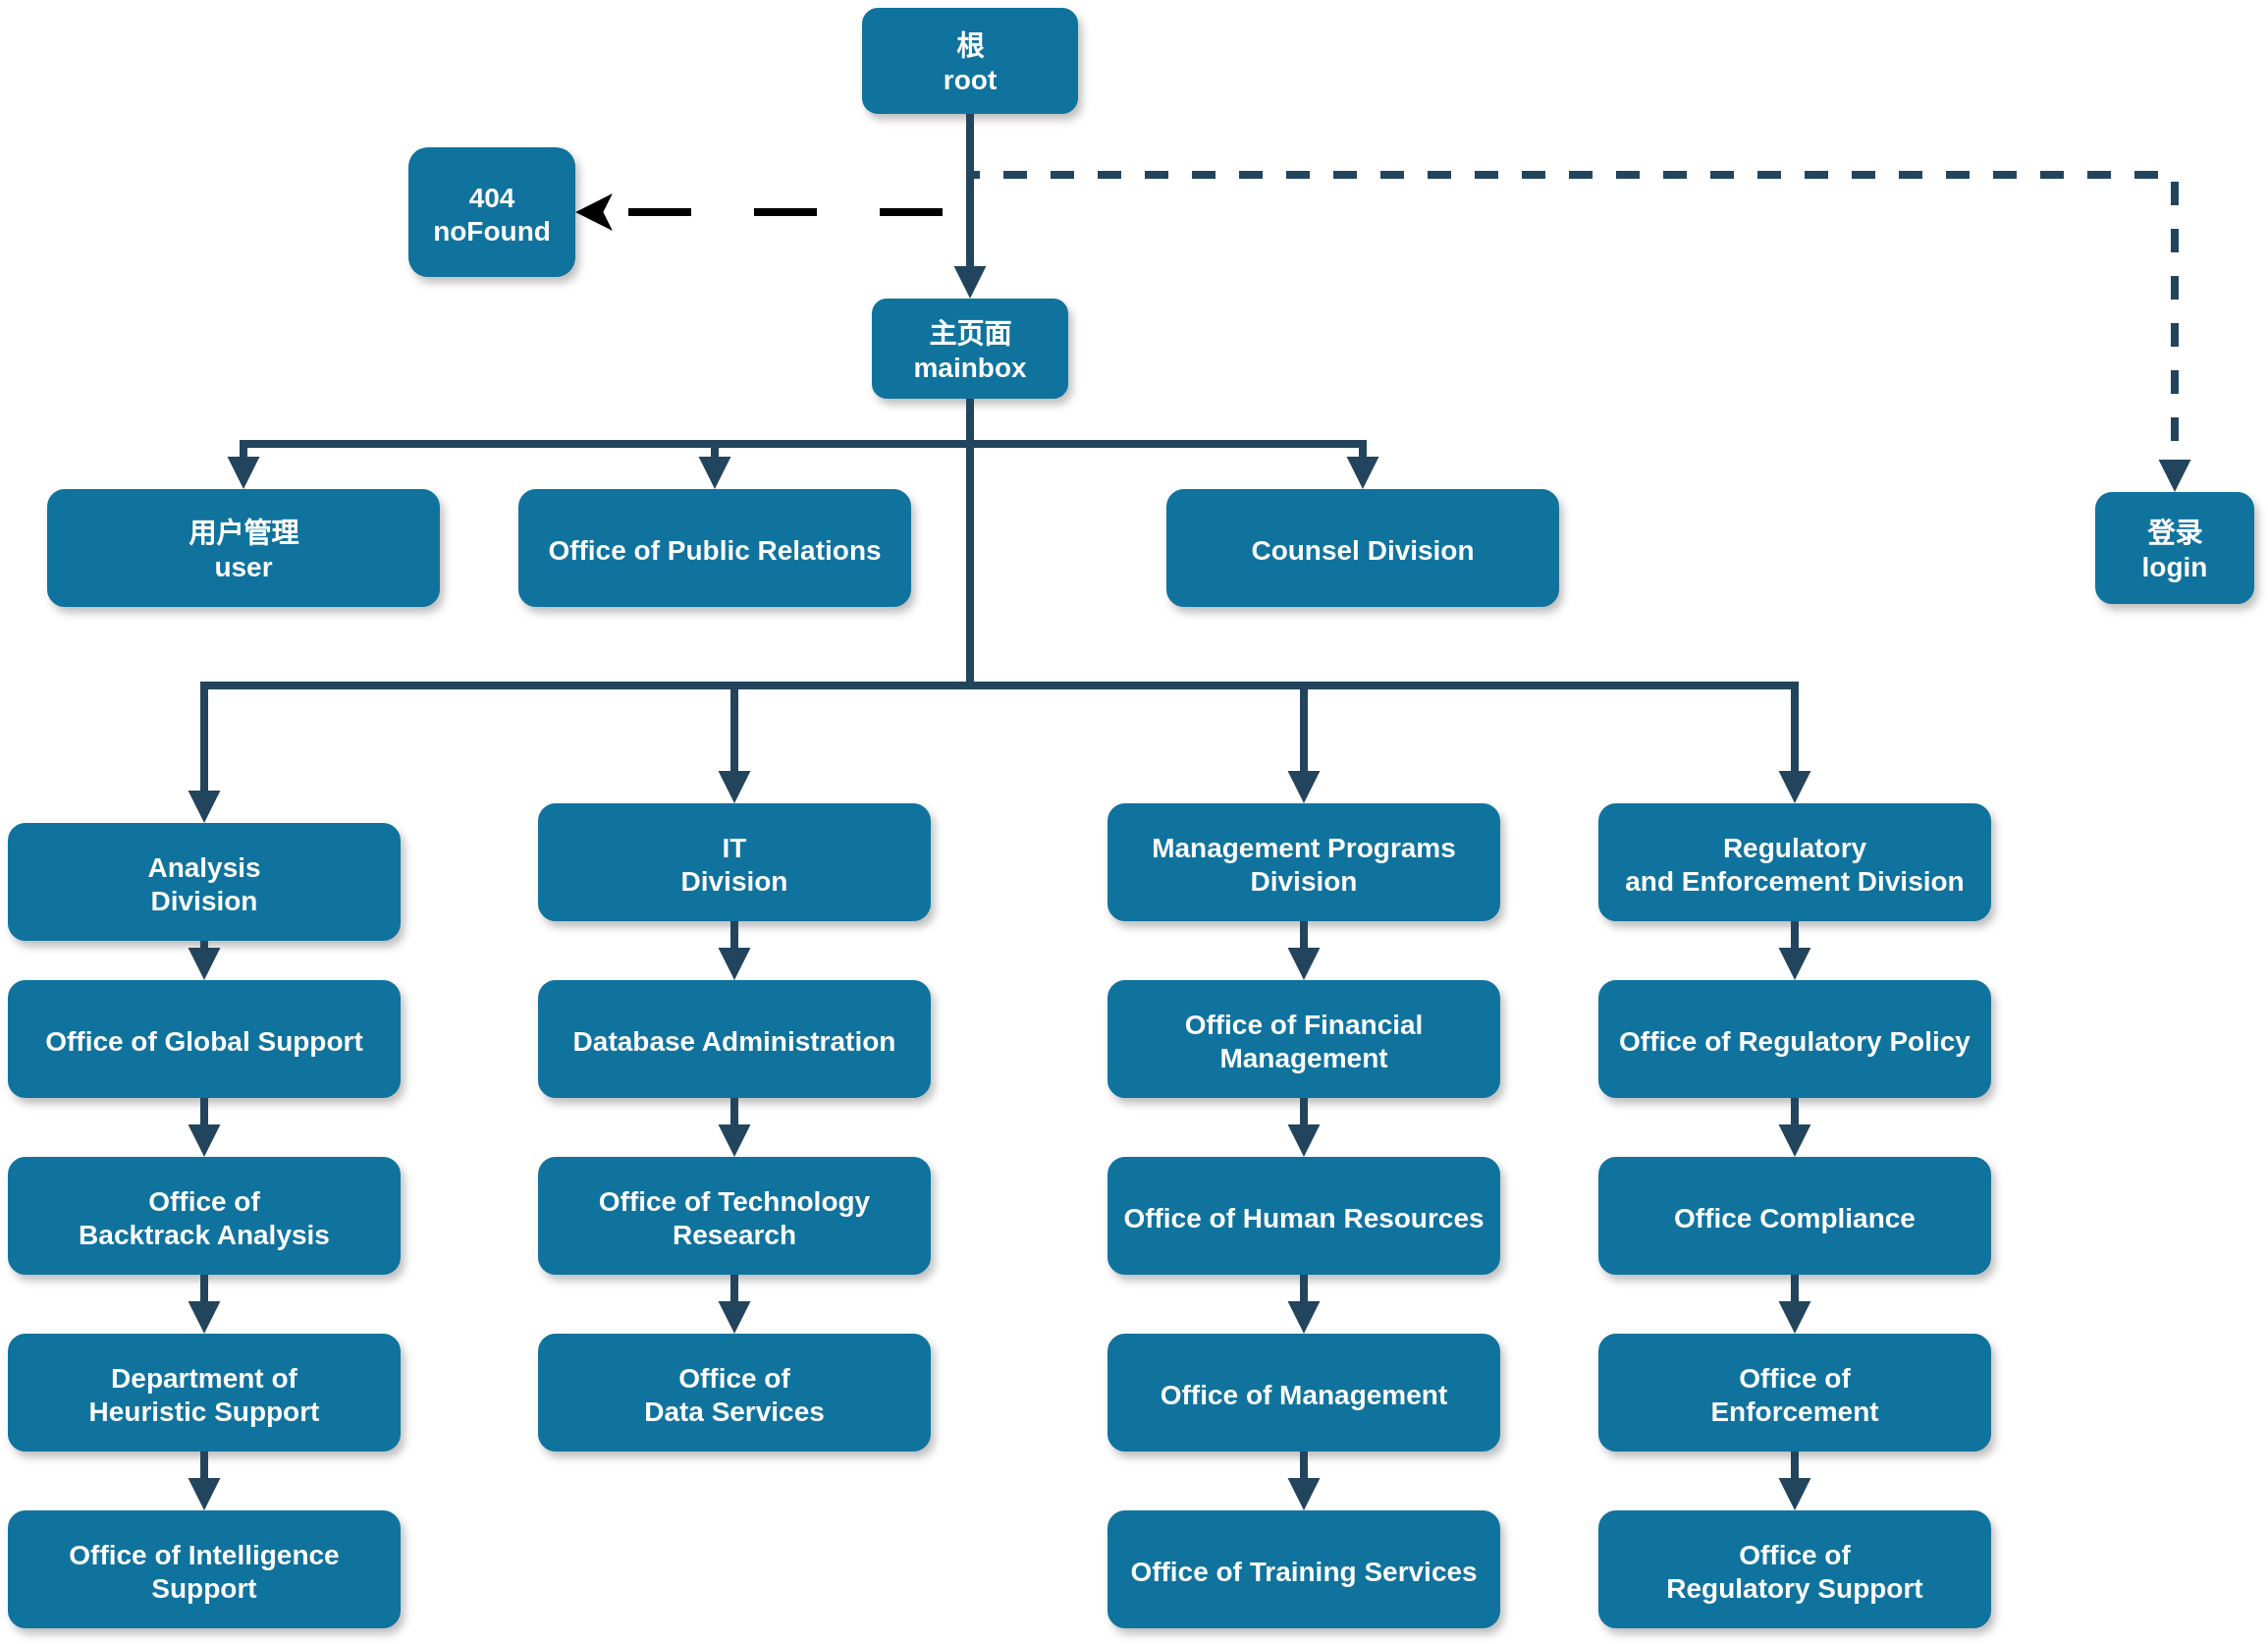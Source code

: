<mxfile version="24.2.1" type="github">
  <diagram name="Page-1" id="k8IxIvTIii1jW4I5UCoE">
    <mxGraphModel dx="1324" dy="750" grid="0" gridSize="10" guides="1" tooltips="1" connect="1" arrows="1" fold="1" page="0" pageScale="1" pageWidth="1169" pageHeight="827" math="0" shadow="0">
      <root>
        <mxCell id="0" />
        <mxCell id="1" parent="0" />
        <mxCell id="R4IAKUROjbEG2pzpquD4-52" style="edgeStyle=orthogonalEdgeStyle;rounded=0;orthogonalLoop=1;jettySize=auto;html=1;exitX=0.5;exitY=1;exitDx=0;exitDy=0;entryX=1;entryY=0.5;entryDx=0;entryDy=0;dashed=1;dashPattern=8 8;strokeWidth=4;" edge="1" parent="1" source="R4IAKUROjbEG2pzpquD4-1" target="R4IAKUROjbEG2pzpquD4-50">
          <mxGeometry relative="1" as="geometry" />
        </mxCell>
        <mxCell id="R4IAKUROjbEG2pzpquD4-1" value="根&#xa;root" style="rounded=1;fillColor=#10739E;strokeColor=none;shadow=1;gradientColor=none;fontStyle=1;fontColor=#FFFFFF;fontSize=14;" vertex="1" parent="1">
          <mxGeometry x="455" y="25" width="110" height="54" as="geometry" />
        </mxCell>
        <mxCell id="R4IAKUROjbEG2pzpquD4-2" value="主页面&#xa;mainbox" style="rounded=1;fillColor=#10739E;strokeColor=none;shadow=1;gradientColor=none;fontStyle=1;fontColor=#FFFFFF;fontSize=14;" vertex="1" parent="1">
          <mxGeometry x="460" y="173" width="100" height="51" as="geometry" />
        </mxCell>
        <mxCell id="R4IAKUROjbEG2pzpquD4-3" value="用户管理&#xa;user" style="rounded=1;fillColor=#10739E;strokeColor=none;shadow=1;gradientColor=none;fontStyle=1;fontColor=#FFFFFF;fontSize=14;" vertex="1" parent="1">
          <mxGeometry x="40" y="270" width="200" height="60" as="geometry" />
        </mxCell>
        <mxCell id="R4IAKUROjbEG2pzpquD4-4" value="Office of Public Relations" style="rounded=1;fillColor=#10739E;strokeColor=none;shadow=1;gradientColor=none;fontStyle=1;fontColor=#FFFFFF;fontSize=14;" vertex="1" parent="1">
          <mxGeometry x="280" y="270" width="200" height="60" as="geometry" />
        </mxCell>
        <mxCell id="R4IAKUROjbEG2pzpquD4-5" value="Counsel Division" style="rounded=1;fillColor=#10739E;strokeColor=none;shadow=1;gradientColor=none;fontStyle=1;fontColor=#FFFFFF;fontSize=14;" vertex="1" parent="1">
          <mxGeometry x="610" y="270" width="200" height="60" as="geometry" />
        </mxCell>
        <mxCell id="R4IAKUROjbEG2pzpquD4-6" value="登录&#xa;login" style="rounded=1;fillColor=#10739E;strokeColor=none;shadow=1;gradientColor=none;fontStyle=1;fontColor=#FFFFFF;fontSize=14;" vertex="1" parent="1">
          <mxGeometry x="1083" y="271.5" width="81" height="57" as="geometry" />
        </mxCell>
        <mxCell id="R4IAKUROjbEG2pzpquD4-7" value="Analysis &#xa;Division" style="rounded=1;fillColor=#10739E;strokeColor=none;shadow=1;gradientColor=none;fontStyle=1;fontColor=#FFFFFF;fontSize=14;" vertex="1" parent="1">
          <mxGeometry x="20" y="440" width="200" height="60" as="geometry" />
        </mxCell>
        <mxCell id="R4IAKUROjbEG2pzpquD4-8" value="Office of Global Support" style="rounded=1;fillColor=#10739E;strokeColor=none;shadow=1;gradientColor=none;fontStyle=1;fontColor=#FFFFFF;fontSize=14;" vertex="1" parent="1">
          <mxGeometry x="20" y="520" width="200" height="60" as="geometry" />
        </mxCell>
        <mxCell id="R4IAKUROjbEG2pzpquD4-9" value="Office of &#xa;Backtrack Analysis" style="rounded=1;fillColor=#10739E;strokeColor=none;shadow=1;gradientColor=none;fontStyle=1;fontColor=#FFFFFF;fontSize=14;" vertex="1" parent="1">
          <mxGeometry x="20" y="610" width="200" height="60" as="geometry" />
        </mxCell>
        <mxCell id="R4IAKUROjbEG2pzpquD4-10" value="Department of &#xa;Heuristic Support" style="rounded=1;fillColor=#10739E;strokeColor=none;shadow=1;gradientColor=none;fontStyle=1;fontColor=#FFFFFF;fontSize=14;" vertex="1" parent="1">
          <mxGeometry x="20" y="700" width="200" height="60" as="geometry" />
        </mxCell>
        <mxCell id="R4IAKUROjbEG2pzpquD4-11" value="Office of Intelligence &#xa;Support" style="rounded=1;fillColor=#10739E;strokeColor=none;shadow=1;gradientColor=none;fontStyle=1;fontColor=#FFFFFF;fontSize=14;" vertex="1" parent="1">
          <mxGeometry x="20" y="790" width="200" height="60" as="geometry" />
        </mxCell>
        <mxCell id="R4IAKUROjbEG2pzpquD4-12" value="IT&#xa;Division" style="rounded=1;fillColor=#10739E;strokeColor=none;shadow=1;gradientColor=none;fontStyle=1;fontColor=#FFFFFF;fontSize=14;" vertex="1" parent="1">
          <mxGeometry x="290" y="430" width="200" height="60" as="geometry" />
        </mxCell>
        <mxCell id="R4IAKUROjbEG2pzpquD4-13" value="Database Administration" style="rounded=1;fillColor=#10739E;strokeColor=none;shadow=1;gradientColor=none;fontStyle=1;fontColor=#FFFFFF;fontSize=14;" vertex="1" parent="1">
          <mxGeometry x="290" y="520" width="200" height="60" as="geometry" />
        </mxCell>
        <mxCell id="R4IAKUROjbEG2pzpquD4-14" value="Office of Technology &#xa;Research" style="rounded=1;fillColor=#10739E;strokeColor=none;shadow=1;gradientColor=none;fontStyle=1;fontColor=#FFFFFF;fontSize=14;" vertex="1" parent="1">
          <mxGeometry x="290" y="610" width="200" height="60" as="geometry" />
        </mxCell>
        <mxCell id="R4IAKUROjbEG2pzpquD4-15" value="Office of&#xa;Data Services" style="rounded=1;fillColor=#10739E;strokeColor=none;shadow=1;gradientColor=none;fontStyle=1;fontColor=#FFFFFF;fontSize=14;" vertex="1" parent="1">
          <mxGeometry x="290" y="700" width="200" height="60" as="geometry" />
        </mxCell>
        <mxCell id="R4IAKUROjbEG2pzpquD4-16" value="Management Programs &#xa;Division" style="rounded=1;fillColor=#10739E;strokeColor=none;shadow=1;gradientColor=none;fontStyle=1;fontColor=#FFFFFF;fontSize=14;" vertex="1" parent="1">
          <mxGeometry x="580" y="430" width="200" height="60" as="geometry" />
        </mxCell>
        <mxCell id="R4IAKUROjbEG2pzpquD4-17" value="Office of Financial &#xa;Management" style="rounded=1;fillColor=#10739E;strokeColor=none;shadow=1;gradientColor=none;fontStyle=1;fontColor=#FFFFFF;fontSize=14;" vertex="1" parent="1">
          <mxGeometry x="580" y="520" width="200" height="60" as="geometry" />
        </mxCell>
        <mxCell id="R4IAKUROjbEG2pzpquD4-18" value="Office of Human Resources" style="rounded=1;fillColor=#10739E;strokeColor=none;shadow=1;gradientColor=none;fontStyle=1;fontColor=#FFFFFF;fontSize=14;" vertex="1" parent="1">
          <mxGeometry x="580" y="610" width="200" height="60" as="geometry" />
        </mxCell>
        <mxCell id="R4IAKUROjbEG2pzpquD4-19" value="Office of Management " style="rounded=1;fillColor=#10739E;strokeColor=none;shadow=1;gradientColor=none;fontStyle=1;fontColor=#FFFFFF;fontSize=14;" vertex="1" parent="1">
          <mxGeometry x="580" y="700" width="200" height="60" as="geometry" />
        </mxCell>
        <mxCell id="R4IAKUROjbEG2pzpquD4-20" value="Office of Training Services" style="rounded=1;fillColor=#10739E;strokeColor=none;shadow=1;gradientColor=none;fontStyle=1;fontColor=#FFFFFF;fontSize=14;" vertex="1" parent="1">
          <mxGeometry x="580" y="790" width="200" height="60" as="geometry" />
        </mxCell>
        <mxCell id="R4IAKUROjbEG2pzpquD4-21" value="Regulatory &#xa;and Enforcement Division" style="rounded=1;fillColor=#10739E;strokeColor=none;shadow=1;gradientColor=none;fontStyle=1;fontColor=#FFFFFF;fontSize=14;" vertex="1" parent="1">
          <mxGeometry x="830" y="430" width="200" height="60" as="geometry" />
        </mxCell>
        <mxCell id="R4IAKUROjbEG2pzpquD4-22" value="Office of Regulatory Policy" style="rounded=1;fillColor=#10739E;strokeColor=none;shadow=1;gradientColor=none;fontStyle=1;fontColor=#FFFFFF;fontSize=14;" vertex="1" parent="1">
          <mxGeometry x="830" y="520" width="200" height="60" as="geometry" />
        </mxCell>
        <mxCell id="R4IAKUROjbEG2pzpquD4-23" value="Office Compliance" style="rounded=1;fillColor=#10739E;strokeColor=none;shadow=1;gradientColor=none;fontStyle=1;fontColor=#FFFFFF;fontSize=14;" vertex="1" parent="1">
          <mxGeometry x="830" y="610" width="200" height="60" as="geometry" />
        </mxCell>
        <mxCell id="R4IAKUROjbEG2pzpquD4-24" value="Office of &#xa;Enforcement" style="rounded=1;fillColor=#10739E;strokeColor=none;shadow=1;gradientColor=none;fontStyle=1;fontColor=#FFFFFF;fontSize=14;" vertex="1" parent="1">
          <mxGeometry x="830" y="700" width="200" height="60" as="geometry" />
        </mxCell>
        <mxCell id="R4IAKUROjbEG2pzpquD4-25" value="Office of&#xa; Regulatory Support" style="rounded=1;fillColor=#10739E;strokeColor=none;shadow=1;gradientColor=none;fontStyle=1;fontColor=#FFFFFF;fontSize=14;" vertex="1" parent="1">
          <mxGeometry x="830" y="790" width="200" height="60" as="geometry" />
        </mxCell>
        <mxCell id="R4IAKUROjbEG2pzpquD4-26" value="" style="edgeStyle=elbowEdgeStyle;elbow=vertical;strokeWidth=4;endArrow=block;endFill=1;fontStyle=1;strokeColor=#23445D;rounded=0;" edge="1" parent="1" source="R4IAKUROjbEG2pzpquD4-1" target="R4IAKUROjbEG2pzpquD4-2">
          <mxGeometry x="22" y="165.5" width="100" height="100" as="geometry">
            <mxPoint x="-240" y="80" as="sourcePoint" />
            <mxPoint x="-140" y="-20" as="targetPoint" />
          </mxGeometry>
        </mxCell>
        <mxCell id="R4IAKUROjbEG2pzpquD4-27" value="" style="edgeStyle=elbowEdgeStyle;elbow=vertical;strokeWidth=4;endArrow=block;endFill=1;fontStyle=1;strokeColor=#23445D;rounded=0;" edge="1" parent="1" source="R4IAKUROjbEG2pzpquD4-2" target="R4IAKUROjbEG2pzpquD4-4">
          <mxGeometry x="22" y="165.5" width="100" height="100" as="geometry">
            <mxPoint x="-240" y="80" as="sourcePoint" />
            <mxPoint x="-140" y="-20" as="targetPoint" />
          </mxGeometry>
        </mxCell>
        <mxCell id="R4IAKUROjbEG2pzpquD4-28" value="" style="edgeStyle=elbowEdgeStyle;elbow=vertical;strokeWidth=4;endArrow=block;endFill=1;fontStyle=1;strokeColor=#23445D;rounded=0;" edge="1" parent="1" source="R4IAKUROjbEG2pzpquD4-2" target="R4IAKUROjbEG2pzpquD4-3">
          <mxGeometry x="22" y="165.5" width="100" height="100" as="geometry">
            <mxPoint x="-240" y="80" as="sourcePoint" />
            <mxPoint x="-140" y="-20" as="targetPoint" />
          </mxGeometry>
        </mxCell>
        <mxCell id="R4IAKUROjbEG2pzpquD4-29" value="" style="edgeStyle=elbowEdgeStyle;elbow=vertical;strokeWidth=4;endArrow=block;endFill=1;fontStyle=1;strokeColor=#23445D;rounded=0;" edge="1" parent="1" source="R4IAKUROjbEG2pzpquD4-2" target="R4IAKUROjbEG2pzpquD4-5">
          <mxGeometry x="22" y="165.5" width="100" height="100" as="geometry">
            <mxPoint x="-240" y="80" as="sourcePoint" />
            <mxPoint x="-140" y="-20" as="targetPoint" />
          </mxGeometry>
        </mxCell>
        <mxCell id="R4IAKUROjbEG2pzpquD4-30" value="" style="edgeStyle=elbowEdgeStyle;elbow=vertical;strokeWidth=4;endArrow=block;endFill=1;fontStyle=1;dashed=1;strokeColor=#23445D;rounded=0;" edge="1" parent="1" source="R4IAKUROjbEG2pzpquD4-1" target="R4IAKUROjbEG2pzpquD4-6">
          <mxGeometry x="22" y="165.5" width="100" height="100" as="geometry">
            <mxPoint x="-240" y="80" as="sourcePoint" />
            <mxPoint x="-140" y="-20" as="targetPoint" />
            <Array as="points">
              <mxPoint x="800" y="110" />
            </Array>
          </mxGeometry>
        </mxCell>
        <mxCell id="R4IAKUROjbEG2pzpquD4-31" value="" style="edgeStyle=elbowEdgeStyle;elbow=vertical;strokeWidth=4;endArrow=block;endFill=1;fontStyle=1;strokeColor=#23445D;rounded=0;" edge="1" parent="1" source="R4IAKUROjbEG2pzpquD4-2" target="R4IAKUROjbEG2pzpquD4-7">
          <mxGeometry x="22" y="165.5" width="100" height="100" as="geometry">
            <mxPoint x="-240" y="80" as="sourcePoint" />
            <mxPoint x="-140" y="-20" as="targetPoint" />
            <Array as="points">
              <mxPoint x="290" y="370" />
            </Array>
          </mxGeometry>
        </mxCell>
        <mxCell id="R4IAKUROjbEG2pzpquD4-32" value="" style="edgeStyle=elbowEdgeStyle;elbow=vertical;strokeWidth=4;endArrow=block;endFill=1;fontStyle=1;strokeColor=#23445D;rounded=0;" edge="1" parent="1" source="R4IAKUROjbEG2pzpquD4-2" target="R4IAKUROjbEG2pzpquD4-21">
          <mxGeometry x="22" y="165.5" width="100" height="100" as="geometry">
            <mxPoint x="-240" y="80" as="sourcePoint" />
            <mxPoint x="-140" y="-20" as="targetPoint" />
            <Array as="points">
              <mxPoint x="710" y="370" />
            </Array>
          </mxGeometry>
        </mxCell>
        <mxCell id="R4IAKUROjbEG2pzpquD4-33" value="" style="edgeStyle=elbowEdgeStyle;elbow=vertical;strokeWidth=4;endArrow=block;endFill=1;fontStyle=1;strokeColor=#23445D;rounded=0;" edge="1" parent="1" source="R4IAKUROjbEG2pzpquD4-7" target="R4IAKUROjbEG2pzpquD4-8">
          <mxGeometry x="62" y="165.5" width="100" height="100" as="geometry">
            <mxPoint x="-200" y="80" as="sourcePoint" />
            <mxPoint x="-100" y="-20" as="targetPoint" />
          </mxGeometry>
        </mxCell>
        <mxCell id="R4IAKUROjbEG2pzpquD4-34" value="" style="edgeStyle=elbowEdgeStyle;elbow=vertical;strokeWidth=4;endArrow=block;endFill=1;fontStyle=1;strokeColor=#23445D;rounded=0;" edge="1" parent="1" source="R4IAKUROjbEG2pzpquD4-8" target="R4IAKUROjbEG2pzpquD4-9">
          <mxGeometry x="62" y="175.5" width="100" height="100" as="geometry">
            <mxPoint x="-200" y="90" as="sourcePoint" />
            <mxPoint x="-100" y="-10" as="targetPoint" />
          </mxGeometry>
        </mxCell>
        <mxCell id="R4IAKUROjbEG2pzpquD4-35" value="" style="edgeStyle=elbowEdgeStyle;elbow=vertical;strokeWidth=4;endArrow=block;endFill=1;fontStyle=1;strokeColor=#23445D;rounded=0;" edge="1" parent="1" source="R4IAKUROjbEG2pzpquD4-9" target="R4IAKUROjbEG2pzpquD4-10">
          <mxGeometry x="62" y="185.5" width="100" height="100" as="geometry">
            <mxPoint x="-200" y="100" as="sourcePoint" />
            <mxPoint x="-100" as="targetPoint" />
          </mxGeometry>
        </mxCell>
        <mxCell id="R4IAKUROjbEG2pzpquD4-36" value="" style="edgeStyle=elbowEdgeStyle;elbow=vertical;strokeWidth=4;endArrow=block;endFill=1;fontStyle=1;strokeColor=#23445D;rounded=0;" edge="1" parent="1" source="R4IAKUROjbEG2pzpquD4-10" target="R4IAKUROjbEG2pzpquD4-11">
          <mxGeometry x="62" y="195.5" width="100" height="100" as="geometry">
            <mxPoint x="-200" y="110" as="sourcePoint" />
            <mxPoint x="-100" y="10" as="targetPoint" />
          </mxGeometry>
        </mxCell>
        <mxCell id="R4IAKUROjbEG2pzpquD4-37" value="" style="edgeStyle=elbowEdgeStyle;elbow=vertical;strokeWidth=4;endArrow=block;endFill=1;fontStyle=1;strokeColor=#23445D;rounded=0;" edge="1" parent="1" source="R4IAKUROjbEG2pzpquD4-12" target="R4IAKUROjbEG2pzpquD4-13">
          <mxGeometry x="62" y="165.5" width="100" height="100" as="geometry">
            <mxPoint x="-200" y="80" as="sourcePoint" />
            <mxPoint x="-100" y="-20" as="targetPoint" />
          </mxGeometry>
        </mxCell>
        <mxCell id="R4IAKUROjbEG2pzpquD4-38" value="" style="edgeStyle=elbowEdgeStyle;elbow=vertical;strokeWidth=4;endArrow=block;endFill=1;fontStyle=1;strokeColor=#23445D;rounded=0;" edge="1" parent="1" source="R4IAKUROjbEG2pzpquD4-13" target="R4IAKUROjbEG2pzpquD4-14">
          <mxGeometry x="62" y="175.5" width="100" height="100" as="geometry">
            <mxPoint x="-200" y="90" as="sourcePoint" />
            <mxPoint x="-100" y="-10" as="targetPoint" />
          </mxGeometry>
        </mxCell>
        <mxCell id="R4IAKUROjbEG2pzpquD4-39" value="" style="edgeStyle=elbowEdgeStyle;elbow=vertical;strokeWidth=4;endArrow=block;endFill=1;fontStyle=1;strokeColor=#23445D;rounded=0;" edge="1" parent="1" source="R4IAKUROjbEG2pzpquD4-14" target="R4IAKUROjbEG2pzpquD4-15">
          <mxGeometry x="62" y="185.5" width="100" height="100" as="geometry">
            <mxPoint x="-200" y="100" as="sourcePoint" />
            <mxPoint x="-100" as="targetPoint" />
          </mxGeometry>
        </mxCell>
        <mxCell id="R4IAKUROjbEG2pzpquD4-40" value="" style="edgeStyle=elbowEdgeStyle;elbow=vertical;strokeWidth=4;endArrow=block;endFill=1;fontStyle=1;strokeColor=#23445D;rounded=0;" edge="1" parent="1" source="R4IAKUROjbEG2pzpquD4-16" target="R4IAKUROjbEG2pzpquD4-17">
          <mxGeometry x="72" y="165.5" width="100" height="100" as="geometry">
            <mxPoint x="-190" y="80" as="sourcePoint" />
            <mxPoint x="-90" y="-20" as="targetPoint" />
          </mxGeometry>
        </mxCell>
        <mxCell id="R4IAKUROjbEG2pzpquD4-41" value="" style="edgeStyle=elbowEdgeStyle;elbow=vertical;strokeWidth=4;endArrow=block;endFill=1;fontStyle=1;strokeColor=#23445D;rounded=0;" edge="1" parent="1" source="R4IAKUROjbEG2pzpquD4-17" target="R4IAKUROjbEG2pzpquD4-18">
          <mxGeometry x="72" y="175.5" width="100" height="100" as="geometry">
            <mxPoint x="-190" y="90" as="sourcePoint" />
            <mxPoint x="-90" y="-10" as="targetPoint" />
          </mxGeometry>
        </mxCell>
        <mxCell id="R4IAKUROjbEG2pzpquD4-42" value="" style="edgeStyle=elbowEdgeStyle;elbow=vertical;strokeWidth=4;endArrow=block;endFill=1;fontStyle=1;strokeColor=#23445D;rounded=0;" edge="1" parent="1" source="R4IAKUROjbEG2pzpquD4-18" target="R4IAKUROjbEG2pzpquD4-19">
          <mxGeometry x="72" y="185.5" width="100" height="100" as="geometry">
            <mxPoint x="-190" y="100" as="sourcePoint" />
            <mxPoint x="-90" as="targetPoint" />
          </mxGeometry>
        </mxCell>
        <mxCell id="R4IAKUROjbEG2pzpquD4-43" value="" style="edgeStyle=elbowEdgeStyle;elbow=vertical;strokeWidth=4;endArrow=block;endFill=1;fontStyle=1;strokeColor=#23445D;rounded=0;" edge="1" parent="1" source="R4IAKUROjbEG2pzpquD4-19" target="R4IAKUROjbEG2pzpquD4-20">
          <mxGeometry x="72" y="195.5" width="100" height="100" as="geometry">
            <mxPoint x="-190" y="110" as="sourcePoint" />
            <mxPoint x="-90" y="10" as="targetPoint" />
          </mxGeometry>
        </mxCell>
        <mxCell id="R4IAKUROjbEG2pzpquD4-44" value="" style="edgeStyle=elbowEdgeStyle;elbow=vertical;strokeWidth=4;endArrow=block;endFill=1;fontStyle=1;strokeColor=#23445D;rounded=0;" edge="1" parent="1" source="R4IAKUROjbEG2pzpquD4-21" target="R4IAKUROjbEG2pzpquD4-22">
          <mxGeometry x="72" y="165.5" width="100" height="100" as="geometry">
            <mxPoint x="-190" y="80" as="sourcePoint" />
            <mxPoint x="-90" y="-20" as="targetPoint" />
          </mxGeometry>
        </mxCell>
        <mxCell id="R4IAKUROjbEG2pzpquD4-45" value="" style="edgeStyle=elbowEdgeStyle;elbow=vertical;strokeWidth=4;endArrow=block;endFill=1;fontStyle=1;strokeColor=#23445D;rounded=0;" edge="1" parent="1" source="R4IAKUROjbEG2pzpquD4-22" target="R4IAKUROjbEG2pzpquD4-23">
          <mxGeometry x="72" y="175.5" width="100" height="100" as="geometry">
            <mxPoint x="-190" y="90" as="sourcePoint" />
            <mxPoint x="-90" y="-10" as="targetPoint" />
          </mxGeometry>
        </mxCell>
        <mxCell id="R4IAKUROjbEG2pzpquD4-46" value="" style="edgeStyle=elbowEdgeStyle;elbow=vertical;strokeWidth=4;endArrow=block;endFill=1;fontStyle=1;strokeColor=#23445D;rounded=0;" edge="1" parent="1" source="R4IAKUROjbEG2pzpquD4-23" target="R4IAKUROjbEG2pzpquD4-24">
          <mxGeometry x="72" y="185.5" width="100" height="100" as="geometry">
            <mxPoint x="-190" y="100" as="sourcePoint" />
            <mxPoint x="-90" as="targetPoint" />
          </mxGeometry>
        </mxCell>
        <mxCell id="R4IAKUROjbEG2pzpquD4-47" value="" style="edgeStyle=elbowEdgeStyle;elbow=vertical;strokeWidth=4;endArrow=block;endFill=1;fontStyle=1;strokeColor=#23445D;rounded=0;" edge="1" parent="1" source="R4IAKUROjbEG2pzpquD4-24" target="R4IAKUROjbEG2pzpquD4-25">
          <mxGeometry x="72" y="195.5" width="100" height="100" as="geometry">
            <mxPoint x="-190" y="110" as="sourcePoint" />
            <mxPoint x="-90" y="10" as="targetPoint" />
          </mxGeometry>
        </mxCell>
        <mxCell id="R4IAKUROjbEG2pzpquD4-48" value="" style="edgeStyle=elbowEdgeStyle;elbow=vertical;strokeWidth=4;endArrow=block;endFill=1;fontStyle=1;strokeColor=#23445D;rounded=0;" edge="1" parent="1" source="R4IAKUROjbEG2pzpquD4-2" target="R4IAKUROjbEG2pzpquD4-12">
          <mxGeometry x="22" y="165.5" width="100" height="100" as="geometry">
            <mxPoint x="-240" y="80" as="sourcePoint" />
            <mxPoint x="-140" y="-20" as="targetPoint" />
            <Array as="points">
              <mxPoint x="390" y="370" />
            </Array>
          </mxGeometry>
        </mxCell>
        <mxCell id="R4IAKUROjbEG2pzpquD4-49" value="" style="edgeStyle=elbowEdgeStyle;elbow=vertical;strokeWidth=4;endArrow=block;endFill=1;fontStyle=1;strokeColor=#23445D;rounded=0;" edge="1" parent="1" source="R4IAKUROjbEG2pzpquD4-2" target="R4IAKUROjbEG2pzpquD4-16">
          <mxGeometry x="22" y="165.5" width="100" height="100" as="geometry">
            <mxPoint x="-240" y="80" as="sourcePoint" />
            <mxPoint x="-140" y="-20" as="targetPoint" />
            <Array as="points">
              <mxPoint x="680" y="370" />
            </Array>
          </mxGeometry>
        </mxCell>
        <mxCell id="R4IAKUROjbEG2pzpquD4-50" value="404&#xa;noFound" style="rounded=1;fillColor=#10739E;strokeColor=none;shadow=1;gradientColor=none;fontStyle=1;fontColor=#FFFFFF;fontSize=14;" vertex="1" parent="1">
          <mxGeometry x="224" y="96" width="85" height="66" as="geometry" />
        </mxCell>
      </root>
    </mxGraphModel>
  </diagram>
</mxfile>

